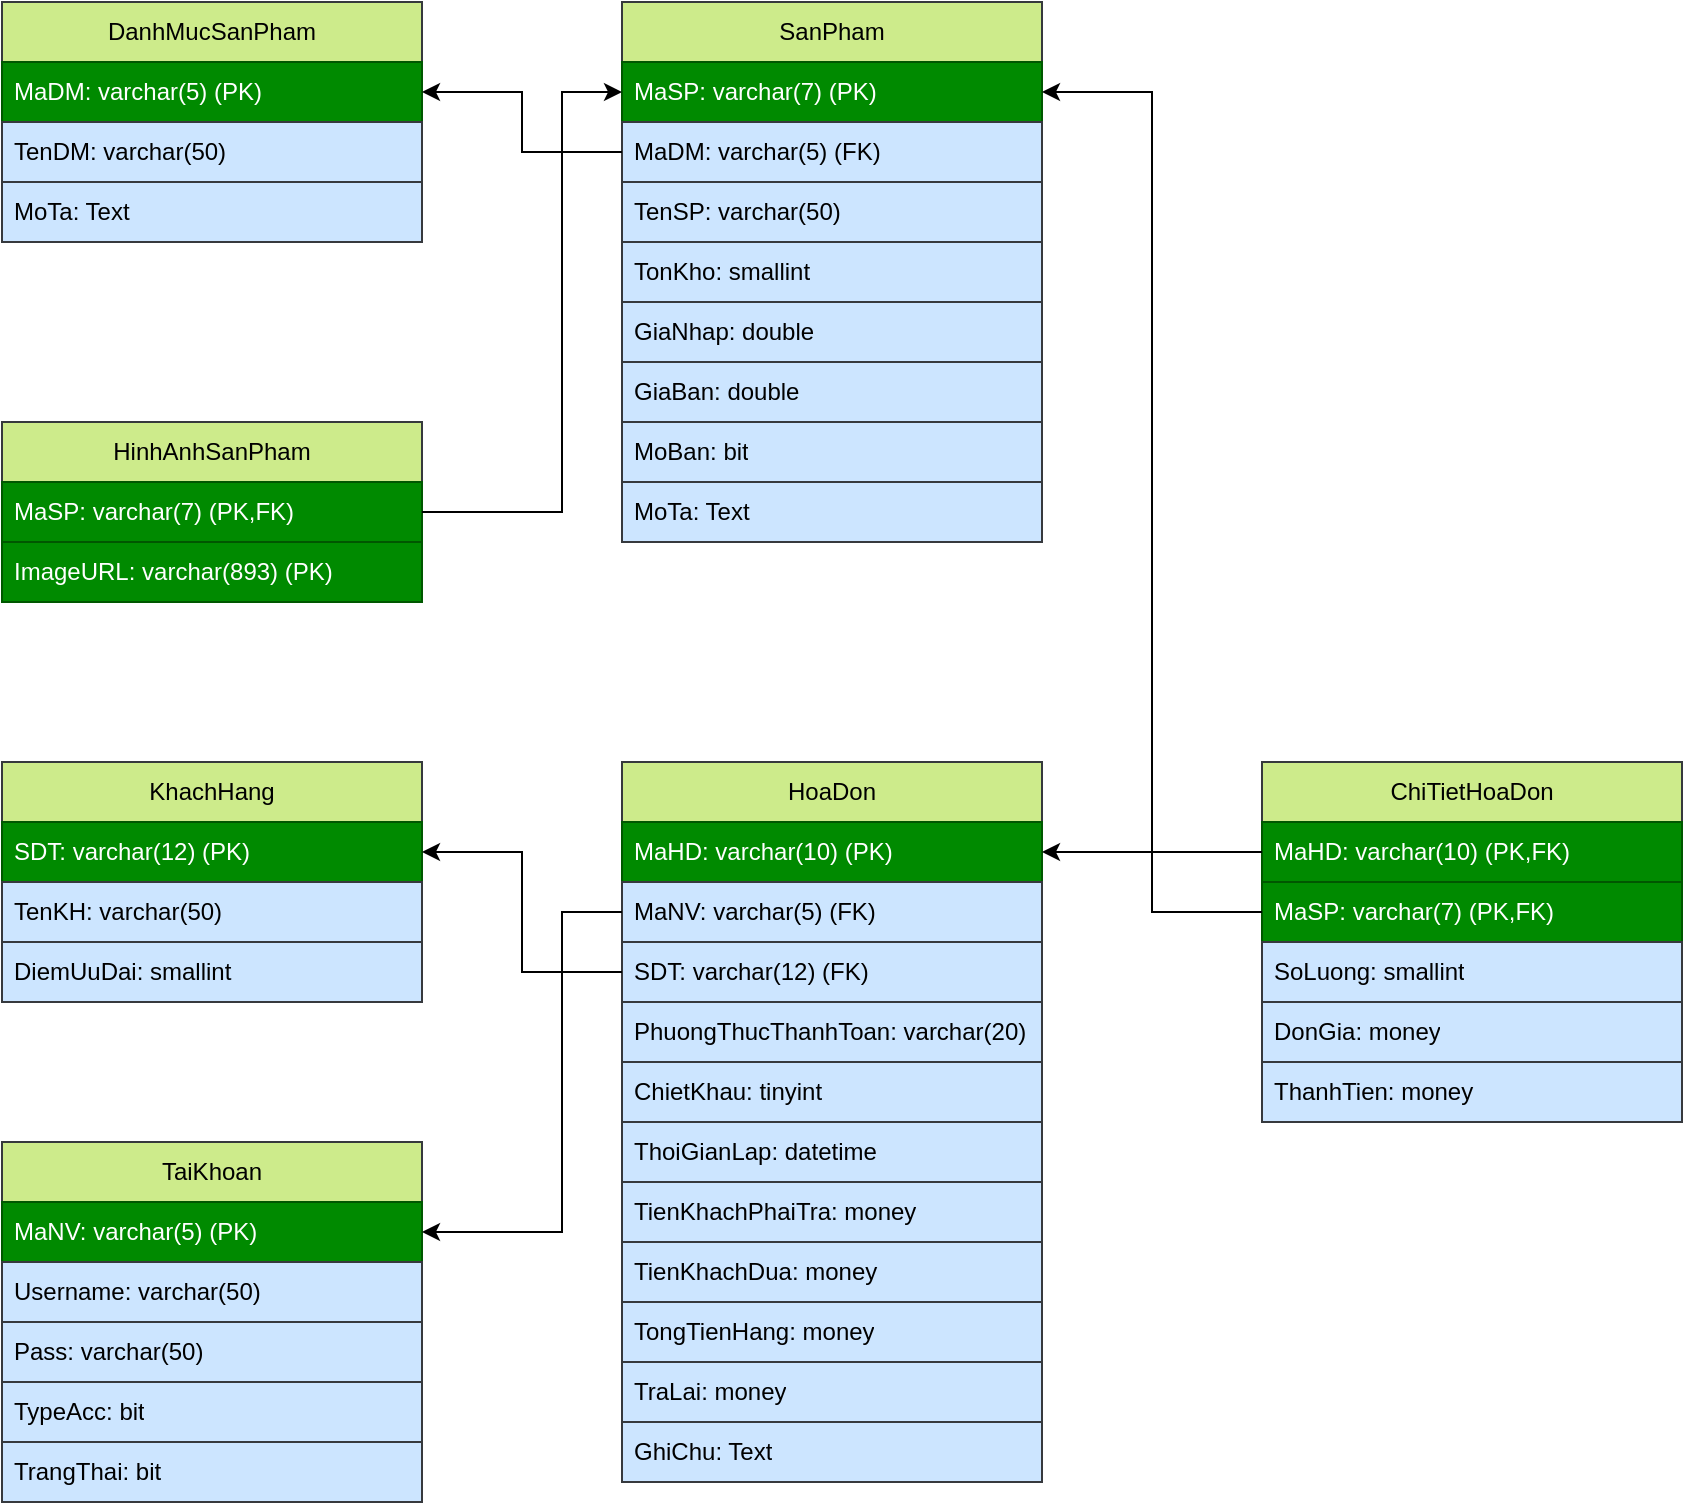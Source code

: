 <mxfile version="24.2.0" type="github">
  <diagram name="Page-1" id="WA5ubFRTKD3QvkJJHdfj">
    <mxGraphModel dx="228" dy="1775" grid="1" gridSize="10" guides="1" tooltips="1" connect="1" arrows="1" fold="1" page="1" pageScale="1" pageWidth="850" pageHeight="1100" math="0" shadow="0">
      <root>
        <mxCell id="0" />
        <mxCell id="1" parent="0" />
        <mxCell id="VPe-4zBBqvTvoNfRuDdH-1" value="HoaDon" style="swimlane;fontStyle=0;childLayout=stackLayout;horizontal=1;startSize=30;horizontalStack=0;resizeParent=1;resizeParentMax=0;resizeLast=0;collapsible=1;marginBottom=0;whiteSpace=wrap;html=1;fillColor=#cdeb8b;strokeColor=#36393d;" parent="1" vertex="1">
          <mxGeometry x="310" y="260" width="210" height="360" as="geometry" />
        </mxCell>
        <mxCell id="VPe-4zBBqvTvoNfRuDdH-2" value="MaHD: varchar(10) (PK)" style="text;strokeColor=#005700;fillColor=#008a00;align=left;verticalAlign=middle;spacingLeft=4;spacingRight=4;overflow=hidden;points=[[0,0.5],[1,0.5]];portConstraint=eastwest;rotatable=0;whiteSpace=wrap;html=1;fontColor=#ffffff;" parent="VPe-4zBBqvTvoNfRuDdH-1" vertex="1">
          <mxGeometry y="30" width="210" height="30" as="geometry" />
        </mxCell>
        <mxCell id="VPe-4zBBqvTvoNfRuDdH-7" value="MaNV: varchar(5) (FK)" style="text;strokeColor=#36393d;fillColor=#cce5ff;align=left;verticalAlign=middle;spacingLeft=4;spacingRight=4;overflow=hidden;points=[[0,0.5],[1,0.5]];portConstraint=eastwest;rotatable=0;whiteSpace=wrap;html=1;" parent="VPe-4zBBqvTvoNfRuDdH-1" vertex="1">
          <mxGeometry y="60" width="210" height="30" as="geometry" />
        </mxCell>
        <mxCell id="VPe-4zBBqvTvoNfRuDdH-8" value="SDT: varchar(12) (FK)" style="text;strokeColor=#36393d;fillColor=#cce5ff;align=left;verticalAlign=middle;spacingLeft=4;spacingRight=4;overflow=hidden;points=[[0,0.5],[1,0.5]];portConstraint=eastwest;rotatable=0;whiteSpace=wrap;html=1;" parent="VPe-4zBBqvTvoNfRuDdH-1" vertex="1">
          <mxGeometry y="90" width="210" height="30" as="geometry" />
        </mxCell>
        <mxCell id="VPe-4zBBqvTvoNfRuDdH-3" value="PhuongThucThanhToan: varchar(20)" style="text;strokeColor=#36393d;fillColor=#cce5ff;align=left;verticalAlign=middle;spacingLeft=4;spacingRight=4;overflow=hidden;points=[[0,0.5],[1,0.5]];portConstraint=eastwest;rotatable=0;whiteSpace=wrap;html=1;" parent="VPe-4zBBqvTvoNfRuDdH-1" vertex="1">
          <mxGeometry y="120" width="210" height="30" as="geometry" />
        </mxCell>
        <mxCell id="VPe-4zBBqvTvoNfRuDdH-5" value="ChietKhau: tinyint" style="text;strokeColor=#36393d;fillColor=#cce5ff;align=left;verticalAlign=middle;spacingLeft=4;spacingRight=4;overflow=hidden;points=[[0,0.5],[1,0.5]];portConstraint=eastwest;rotatable=0;whiteSpace=wrap;html=1;" parent="VPe-4zBBqvTvoNfRuDdH-1" vertex="1">
          <mxGeometry y="150" width="210" height="30" as="geometry" />
        </mxCell>
        <mxCell id="VPe-4zBBqvTvoNfRuDdH-6" value="ThoiGianLap: datetime" style="text;strokeColor=#36393d;fillColor=#cce5ff;align=left;verticalAlign=middle;spacingLeft=4;spacingRight=4;overflow=hidden;points=[[0,0.5],[1,0.5]];portConstraint=eastwest;rotatable=0;whiteSpace=wrap;html=1;" parent="VPe-4zBBqvTvoNfRuDdH-1" vertex="1">
          <mxGeometry y="180" width="210" height="30" as="geometry" />
        </mxCell>
        <mxCell id="VPe-4zBBqvTvoNfRuDdH-10" value="TienKhachPhaiTra: money" style="text;strokeColor=#36393d;fillColor=#cce5ff;align=left;verticalAlign=middle;spacingLeft=4;spacingRight=4;overflow=hidden;points=[[0,0.5],[1,0.5]];portConstraint=eastwest;rotatable=0;whiteSpace=wrap;html=1;" parent="VPe-4zBBqvTvoNfRuDdH-1" vertex="1">
          <mxGeometry y="210" width="210" height="30" as="geometry" />
        </mxCell>
        <mxCell id="VPe-4zBBqvTvoNfRuDdH-9" value="TienKhachDua: money" style="text;strokeColor=#36393d;fillColor=#cce5ff;align=left;verticalAlign=middle;spacingLeft=4;spacingRight=4;overflow=hidden;points=[[0,0.5],[1,0.5]];portConstraint=eastwest;rotatable=0;whiteSpace=wrap;html=1;" parent="VPe-4zBBqvTvoNfRuDdH-1" vertex="1">
          <mxGeometry y="240" width="210" height="30" as="geometry" />
        </mxCell>
        <mxCell id="VPe-4zBBqvTvoNfRuDdH-11" value="TongTienHang: money" style="text;strokeColor=#36393d;fillColor=#cce5ff;align=left;verticalAlign=middle;spacingLeft=4;spacingRight=4;overflow=hidden;points=[[0,0.5],[1,0.5]];portConstraint=eastwest;rotatable=0;whiteSpace=wrap;html=1;" parent="VPe-4zBBqvTvoNfRuDdH-1" vertex="1">
          <mxGeometry y="270" width="210" height="30" as="geometry" />
        </mxCell>
        <mxCell id="VPe-4zBBqvTvoNfRuDdH-4" value="TraLai: money" style="text;strokeColor=#36393d;fillColor=#cce5ff;align=left;verticalAlign=middle;spacingLeft=4;spacingRight=4;overflow=hidden;points=[[0,0.5],[1,0.5]];portConstraint=eastwest;rotatable=0;whiteSpace=wrap;html=1;" parent="VPe-4zBBqvTvoNfRuDdH-1" vertex="1">
          <mxGeometry y="300" width="210" height="30" as="geometry" />
        </mxCell>
        <mxCell id="WGkT2t9wvVxW1ktAEM02-12" value="GhiChu: Text" style="text;strokeColor=#36393d;fillColor=#cce5ff;align=left;verticalAlign=middle;spacingLeft=4;spacingRight=4;overflow=hidden;points=[[0,0.5],[1,0.5]];portConstraint=eastwest;rotatable=0;whiteSpace=wrap;html=1;" vertex="1" parent="VPe-4zBBqvTvoNfRuDdH-1">
          <mxGeometry y="330" width="210" height="30" as="geometry" />
        </mxCell>
        <mxCell id="VPe-4zBBqvTvoNfRuDdH-12" value="ChiTietHoaDon" style="swimlane;fontStyle=0;childLayout=stackLayout;horizontal=1;startSize=30;horizontalStack=0;resizeParent=1;resizeParentMax=0;resizeLast=0;collapsible=1;marginBottom=0;whiteSpace=wrap;html=1;fillColor=#cdeb8b;strokeColor=#36393d;" parent="1" vertex="1">
          <mxGeometry x="630" y="260" width="210" height="180" as="geometry" />
        </mxCell>
        <mxCell id="VPe-4zBBqvTvoNfRuDdH-13" value="MaHD: varchar(10) (PK,FK)" style="text;strokeColor=#005700;fillColor=#008a00;align=left;verticalAlign=middle;spacingLeft=4;spacingRight=4;overflow=hidden;points=[[0,0.5],[1,0.5]];portConstraint=eastwest;rotatable=0;whiteSpace=wrap;html=1;fontColor=#ffffff;" parent="VPe-4zBBqvTvoNfRuDdH-12" vertex="1">
          <mxGeometry y="30" width="210" height="30" as="geometry" />
        </mxCell>
        <mxCell id="VPe-4zBBqvTvoNfRuDdH-14" value="MaSP: varchar(7) (PK,FK)" style="text;strokeColor=#005700;fillColor=#008a00;align=left;verticalAlign=middle;spacingLeft=4;spacingRight=4;overflow=hidden;points=[[0,0.5],[1,0.5]];portConstraint=eastwest;rotatable=0;whiteSpace=wrap;html=1;fontColor=#ffffff;" parent="VPe-4zBBqvTvoNfRuDdH-12" vertex="1">
          <mxGeometry y="60" width="210" height="30" as="geometry" />
        </mxCell>
        <mxCell id="VPe-4zBBqvTvoNfRuDdH-15" value="SoLuong: smallint" style="text;strokeColor=#36393d;fillColor=#cce5ff;align=left;verticalAlign=middle;spacingLeft=4;spacingRight=4;overflow=hidden;points=[[0,0.5],[1,0.5]];portConstraint=eastwest;rotatable=0;whiteSpace=wrap;html=1;" parent="VPe-4zBBqvTvoNfRuDdH-12" vertex="1">
          <mxGeometry y="90" width="210" height="30" as="geometry" />
        </mxCell>
        <mxCell id="VPe-4zBBqvTvoNfRuDdH-16" value="DonGia: money" style="text;strokeColor=#36393d;fillColor=#cce5ff;align=left;verticalAlign=middle;spacingLeft=4;spacingRight=4;overflow=hidden;points=[[0,0.5],[1,0.5]];portConstraint=eastwest;rotatable=0;whiteSpace=wrap;html=1;" parent="VPe-4zBBqvTvoNfRuDdH-12" vertex="1">
          <mxGeometry y="120" width="210" height="30" as="geometry" />
        </mxCell>
        <mxCell id="VPe-4zBBqvTvoNfRuDdH-17" value="ThanhTien: money" style="text;strokeColor=#36393d;fillColor=#cce5ff;align=left;verticalAlign=middle;spacingLeft=4;spacingRight=4;overflow=hidden;points=[[0,0.5],[1,0.5]];portConstraint=eastwest;rotatable=0;whiteSpace=wrap;html=1;" parent="VPe-4zBBqvTvoNfRuDdH-12" vertex="1">
          <mxGeometry y="150" width="210" height="30" as="geometry" />
        </mxCell>
        <mxCell id="VPe-4zBBqvTvoNfRuDdH-23" style="edgeStyle=orthogonalEdgeStyle;rounded=0;orthogonalLoop=1;jettySize=auto;html=1;exitX=0;exitY=0.5;exitDx=0;exitDy=0;entryX=1;entryY=0.5;entryDx=0;entryDy=0;" parent="1" source="VPe-4zBBqvTvoNfRuDdH-13" target="VPe-4zBBqvTvoNfRuDdH-2" edge="1">
          <mxGeometry relative="1" as="geometry" />
        </mxCell>
        <mxCell id="VPe-4zBBqvTvoNfRuDdH-24" value="KhachHang" style="swimlane;fontStyle=0;childLayout=stackLayout;horizontal=1;startSize=30;horizontalStack=0;resizeParent=1;resizeParentMax=0;resizeLast=0;collapsible=1;marginBottom=0;whiteSpace=wrap;html=1;fillColor=#cdeb8b;strokeColor=#36393d;" parent="1" vertex="1">
          <mxGeometry y="260" width="210" height="120" as="geometry" />
        </mxCell>
        <mxCell id="VPe-4zBBqvTvoNfRuDdH-25" value="SDT: varchar(12) (PK)" style="text;strokeColor=#005700;fillColor=#008a00;align=left;verticalAlign=middle;spacingLeft=4;spacingRight=4;overflow=hidden;points=[[0,0.5],[1,0.5]];portConstraint=eastwest;rotatable=0;whiteSpace=wrap;html=1;fontColor=#ffffff;" parent="VPe-4zBBqvTvoNfRuDdH-24" vertex="1">
          <mxGeometry y="30" width="210" height="30" as="geometry" />
        </mxCell>
        <mxCell id="VPe-4zBBqvTvoNfRuDdH-26" value="TenKH: varchar(50)" style="text;strokeColor=#36393d;fillColor=#cce5ff;align=left;verticalAlign=middle;spacingLeft=4;spacingRight=4;overflow=hidden;points=[[0,0.5],[1,0.5]];portConstraint=eastwest;rotatable=0;whiteSpace=wrap;html=1;" parent="VPe-4zBBqvTvoNfRuDdH-24" vertex="1">
          <mxGeometry y="60" width="210" height="30" as="geometry" />
        </mxCell>
        <mxCell id="VPe-4zBBqvTvoNfRuDdH-27" value="DiemUuDai: smallint" style="text;strokeColor=#36393d;fillColor=#cce5ff;align=left;verticalAlign=middle;spacingLeft=4;spacingRight=4;overflow=hidden;points=[[0,0.5],[1,0.5]];portConstraint=eastwest;rotatable=0;whiteSpace=wrap;html=1;" parent="VPe-4zBBqvTvoNfRuDdH-24" vertex="1">
          <mxGeometry y="90" width="210" height="30" as="geometry" />
        </mxCell>
        <mxCell id="VPe-4zBBqvTvoNfRuDdH-31" value="SanPham" style="swimlane;fontStyle=0;childLayout=stackLayout;horizontal=1;startSize=30;horizontalStack=0;resizeParent=1;resizeParentMax=0;resizeLast=0;collapsible=1;marginBottom=0;whiteSpace=wrap;html=1;fillColor=#cdeb8b;strokeColor=#36393d;" parent="1" vertex="1">
          <mxGeometry x="310" y="-120" width="210" height="270" as="geometry" />
        </mxCell>
        <mxCell id="VPe-4zBBqvTvoNfRuDdH-32" value="MaSP: varchar(7) (PK)" style="text;strokeColor=#005700;fillColor=#008a00;align=left;verticalAlign=middle;spacingLeft=4;spacingRight=4;overflow=hidden;points=[[0,0.5],[1,0.5]];portConstraint=eastwest;rotatable=0;whiteSpace=wrap;html=1;fontColor=#ffffff;" parent="VPe-4zBBqvTvoNfRuDdH-31" vertex="1">
          <mxGeometry y="30" width="210" height="30" as="geometry" />
        </mxCell>
        <mxCell id="VPe-4zBBqvTvoNfRuDdH-53" value="MaDM: varchar(5) (FK)" style="text;strokeColor=#36393d;fillColor=#cce5ff;align=left;verticalAlign=middle;spacingLeft=4;spacingRight=4;overflow=hidden;points=[[0,0.5],[1,0.5]];portConstraint=eastwest;rotatable=0;whiteSpace=wrap;html=1;" parent="VPe-4zBBqvTvoNfRuDdH-31" vertex="1">
          <mxGeometry y="60" width="210" height="30" as="geometry" />
        </mxCell>
        <mxCell id="VPe-4zBBqvTvoNfRuDdH-57" value="TenSP: varchar(50)" style="text;strokeColor=#36393d;fillColor=#cce5ff;align=left;verticalAlign=middle;spacingLeft=4;spacingRight=4;overflow=hidden;points=[[0,0.5],[1,0.5]];portConstraint=eastwest;rotatable=0;whiteSpace=wrap;html=1;" parent="VPe-4zBBqvTvoNfRuDdH-31" vertex="1">
          <mxGeometry y="90" width="210" height="30" as="geometry" />
        </mxCell>
        <mxCell id="VPe-4zBBqvTvoNfRuDdH-36" value="TonKho: smallint" style="text;strokeColor=#36393d;fillColor=#cce5ff;align=left;verticalAlign=middle;spacingLeft=4;spacingRight=4;overflow=hidden;points=[[0,0.5],[1,0.5]];portConstraint=eastwest;rotatable=0;whiteSpace=wrap;html=1;" parent="VPe-4zBBqvTvoNfRuDdH-31" vertex="1">
          <mxGeometry y="120" width="210" height="30" as="geometry" />
        </mxCell>
        <mxCell id="VPe-4zBBqvTvoNfRuDdH-55" value="GiaNhap: double" style="text;strokeColor=#36393d;fillColor=#cce5ff;align=left;verticalAlign=middle;spacingLeft=4;spacingRight=4;overflow=hidden;points=[[0,0.5],[1,0.5]];portConstraint=eastwest;rotatable=0;whiteSpace=wrap;html=1;" parent="VPe-4zBBqvTvoNfRuDdH-31" vertex="1">
          <mxGeometry y="150" width="210" height="30" as="geometry" />
        </mxCell>
        <mxCell id="VPe-4zBBqvTvoNfRuDdH-56" value="GiaBan: double" style="text;strokeColor=#36393d;fillColor=#cce5ff;align=left;verticalAlign=middle;spacingLeft=4;spacingRight=4;overflow=hidden;points=[[0,0.5],[1,0.5]];portConstraint=eastwest;rotatable=0;whiteSpace=wrap;html=1;" parent="VPe-4zBBqvTvoNfRuDdH-31" vertex="1">
          <mxGeometry y="180" width="210" height="30" as="geometry" />
        </mxCell>
        <mxCell id="VPe-4zBBqvTvoNfRuDdH-58" value="MoBan: bit&lt;span style=&quot;caret-color: rgba(0, 0, 0, 0); color: rgba(0, 0, 0, 0); font-family: monospace; font-size: 0px; white-space: nowrap;&quot;&gt;%3CmxGraphModel%3E%3Croot%3E%3CmxCell%20id%3D%220%22%2F%3E%3CmxCell%20id%3D%221%22%20parent%3D%220%22%2F%3E%3CmxCell%20id%3D%222%22%20value%3D%22GiaNhap%3A%20float%22%20style%3D%22text%3BstrokeColor%3D%2336393d%3BfillColor%3D%23cce5ff%3Balign%3Dleft%3BverticalAlign%3Dmiddle%3BspacingLeft%3D4%3BspacingRight%3D4%3Boverflow%3Dhidden%3Bpoints%3D%5B%5B0%2C0.5%5D%2C%5B1%2C0.5%5D%5D%3BportConstraint%3Deastwest%3Brotatable%3D0%3BwhiteSpace%3Dwrap%3Bhtml%3D1%3B%22%20vertex%3D%221%22%20parent%3D%221%22%3E%3CmxGeometry%20x%3D%22310%22%20y%3D%22120%22%20width%3D%22210%22%20height%3D%2230%22%20as%3D%22geometry%22%2F%3E%3C%2FmxCell%3E%3C%2Froot%3E%3C%2FmxGraphMode&lt;/span&gt;" style="text;strokeColor=#36393d;fillColor=#cce5ff;align=left;verticalAlign=middle;spacingLeft=4;spacingRight=4;overflow=hidden;points=[[0,0.5],[1,0.5]];portConstraint=eastwest;rotatable=0;whiteSpace=wrap;html=1;" parent="VPe-4zBBqvTvoNfRuDdH-31" vertex="1">
          <mxGeometry y="210" width="210" height="30" as="geometry" />
        </mxCell>
        <mxCell id="VPe-4zBBqvTvoNfRuDdH-61" value="MoTa: Text" style="text;strokeColor=#36393d;fillColor=#cce5ff;align=left;verticalAlign=middle;spacingLeft=4;spacingRight=4;overflow=hidden;points=[[0,0.5],[1,0.5]];portConstraint=eastwest;rotatable=0;whiteSpace=wrap;html=1;" parent="VPe-4zBBqvTvoNfRuDdH-31" vertex="1">
          <mxGeometry y="240" width="210" height="30" as="geometry" />
        </mxCell>
        <mxCell id="VPe-4zBBqvTvoNfRuDdH-38" style="edgeStyle=orthogonalEdgeStyle;rounded=0;orthogonalLoop=1;jettySize=auto;html=1;exitX=0;exitY=0.5;exitDx=0;exitDy=0;entryX=1;entryY=0.5;entryDx=0;entryDy=0;" parent="1" source="VPe-4zBBqvTvoNfRuDdH-8" target="VPe-4zBBqvTvoNfRuDdH-25" edge="1">
          <mxGeometry relative="1" as="geometry" />
        </mxCell>
        <mxCell id="VPe-4zBBqvTvoNfRuDdH-39" value="TaiKhoan" style="swimlane;fontStyle=0;childLayout=stackLayout;horizontal=1;startSize=30;horizontalStack=0;resizeParent=1;resizeParentMax=0;resizeLast=0;collapsible=1;marginBottom=0;whiteSpace=wrap;html=1;fillColor=#cdeb8b;strokeColor=#36393d;" parent="1" vertex="1">
          <mxGeometry y="450" width="210" height="180" as="geometry" />
        </mxCell>
        <mxCell id="VPe-4zBBqvTvoNfRuDdH-40" value="MaNV: varchar(5) (PK)" style="text;strokeColor=#005700;fillColor=#008a00;align=left;verticalAlign=middle;spacingLeft=4;spacingRight=4;overflow=hidden;points=[[0,0.5],[1,0.5]];portConstraint=eastwest;rotatable=0;whiteSpace=wrap;html=1;fontColor=#ffffff;" parent="VPe-4zBBqvTvoNfRuDdH-39" vertex="1">
          <mxGeometry y="30" width="210" height="30" as="geometry" />
        </mxCell>
        <mxCell id="VPe-4zBBqvTvoNfRuDdH-41" value="Username: varchar(50)" style="text;strokeColor=#36393d;fillColor=#cce5ff;align=left;verticalAlign=middle;spacingLeft=4;spacingRight=4;overflow=hidden;points=[[0,0.5],[1,0.5]];portConstraint=eastwest;rotatable=0;whiteSpace=wrap;html=1;" parent="VPe-4zBBqvTvoNfRuDdH-39" vertex="1">
          <mxGeometry y="60" width="210" height="30" as="geometry" />
        </mxCell>
        <mxCell id="VPe-4zBBqvTvoNfRuDdH-42" value="Pass: varchar(50)" style="text;strokeColor=#36393d;fillColor=#cce5ff;align=left;verticalAlign=middle;spacingLeft=4;spacingRight=4;overflow=hidden;points=[[0,0.5],[1,0.5]];portConstraint=eastwest;rotatable=0;whiteSpace=wrap;html=1;" parent="VPe-4zBBqvTvoNfRuDdH-39" vertex="1">
          <mxGeometry y="90" width="210" height="30" as="geometry" />
        </mxCell>
        <mxCell id="VPe-4zBBqvTvoNfRuDdH-43" value="TypeAcc: bit" style="text;strokeColor=#36393d;fillColor=#cce5ff;align=left;verticalAlign=middle;spacingLeft=4;spacingRight=4;overflow=hidden;points=[[0,0.5],[1,0.5]];portConstraint=eastwest;rotatable=0;whiteSpace=wrap;html=1;" parent="VPe-4zBBqvTvoNfRuDdH-39" vertex="1">
          <mxGeometry y="120" width="210" height="30" as="geometry" />
        </mxCell>
        <mxCell id="VPe-4zBBqvTvoNfRuDdH-44" value="TrangThai: bit" style="text;strokeColor=#36393d;fillColor=#cce5ff;align=left;verticalAlign=middle;spacingLeft=4;spacingRight=4;overflow=hidden;points=[[0,0.5],[1,0.5]];portConstraint=eastwest;rotatable=0;whiteSpace=wrap;html=1;" parent="VPe-4zBBqvTvoNfRuDdH-39" vertex="1">
          <mxGeometry y="150" width="210" height="30" as="geometry" />
        </mxCell>
        <mxCell id="VPe-4zBBqvTvoNfRuDdH-45" style="edgeStyle=orthogonalEdgeStyle;rounded=0;orthogonalLoop=1;jettySize=auto;html=1;exitX=1;exitY=0.25;exitDx=0;exitDy=0;entryX=1;entryY=0.5;entryDx=0;entryDy=0;" parent="VPe-4zBBqvTvoNfRuDdH-39" source="VPe-4zBBqvTvoNfRuDdH-39" target="VPe-4zBBqvTvoNfRuDdH-40" edge="1">
          <mxGeometry relative="1" as="geometry" />
        </mxCell>
        <mxCell id="VPe-4zBBqvTvoNfRuDdH-46" style="edgeStyle=orthogonalEdgeStyle;rounded=0;orthogonalLoop=1;jettySize=auto;html=1;exitX=0;exitY=0.5;exitDx=0;exitDy=0;entryX=1;entryY=0.25;entryDx=0;entryDy=0;" parent="1" source="VPe-4zBBqvTvoNfRuDdH-7" target="VPe-4zBBqvTvoNfRuDdH-39" edge="1">
          <mxGeometry relative="1" as="geometry">
            <mxPoint x="270" y="550" as="targetPoint" />
            <Array as="points">
              <mxPoint x="280" y="335" />
              <mxPoint x="280" y="495" />
            </Array>
          </mxGeometry>
        </mxCell>
        <mxCell id="VPe-4zBBqvTvoNfRuDdH-47" value="DanhMucSanPham" style="swimlane;fontStyle=0;childLayout=stackLayout;horizontal=1;startSize=30;horizontalStack=0;resizeParent=1;resizeParentMax=0;resizeLast=0;collapsible=1;marginBottom=0;whiteSpace=wrap;html=1;fillColor=#cdeb8b;strokeColor=#36393d;" parent="1" vertex="1">
          <mxGeometry y="-120" width="210" height="120" as="geometry" />
        </mxCell>
        <mxCell id="VPe-4zBBqvTvoNfRuDdH-48" value="MaDM: varchar(5) (PK)" style="text;strokeColor=#005700;fillColor=#008a00;align=left;verticalAlign=middle;spacingLeft=4;spacingRight=4;overflow=hidden;points=[[0,0.5],[1,0.5]];portConstraint=eastwest;rotatable=0;whiteSpace=wrap;html=1;fontColor=#ffffff;" parent="VPe-4zBBqvTvoNfRuDdH-47" vertex="1">
          <mxGeometry y="30" width="210" height="30" as="geometry" />
        </mxCell>
        <mxCell id="VPe-4zBBqvTvoNfRuDdH-49" value="TenDM: varchar(50)" style="text;strokeColor=#36393d;fillColor=#cce5ff;align=left;verticalAlign=middle;spacingLeft=4;spacingRight=4;overflow=hidden;points=[[0,0.5],[1,0.5]];portConstraint=eastwest;rotatable=0;whiteSpace=wrap;html=1;" parent="VPe-4zBBqvTvoNfRuDdH-47" vertex="1">
          <mxGeometry y="60" width="210" height="30" as="geometry" />
        </mxCell>
        <mxCell id="VPe-4zBBqvTvoNfRuDdH-50" value="MoTa: Text" style="text;strokeColor=#36393d;fillColor=#cce5ff;align=left;verticalAlign=middle;spacingLeft=4;spacingRight=4;overflow=hidden;points=[[0,0.5],[1,0.5]];portConstraint=eastwest;rotatable=0;whiteSpace=wrap;html=1;" parent="VPe-4zBBqvTvoNfRuDdH-47" vertex="1">
          <mxGeometry y="90" width="210" height="30" as="geometry" />
        </mxCell>
        <mxCell id="VPe-4zBBqvTvoNfRuDdH-60" style="edgeStyle=orthogonalEdgeStyle;rounded=0;orthogonalLoop=1;jettySize=auto;html=1;exitX=0;exitY=0.5;exitDx=0;exitDy=0;entryX=1;entryY=0.5;entryDx=0;entryDy=0;" parent="1" source="VPe-4zBBqvTvoNfRuDdH-14" target="VPe-4zBBqvTvoNfRuDdH-32" edge="1">
          <mxGeometry relative="1" as="geometry" />
        </mxCell>
        <mxCell id="VPe-4zBBqvTvoNfRuDdH-63" style="edgeStyle=orthogonalEdgeStyle;rounded=0;orthogonalLoop=1;jettySize=auto;html=1;exitX=0;exitY=0.5;exitDx=0;exitDy=0;entryX=1;entryY=0.5;entryDx=0;entryDy=0;" parent="1" source="VPe-4zBBqvTvoNfRuDdH-53" target="VPe-4zBBqvTvoNfRuDdH-48" edge="1">
          <mxGeometry relative="1" as="geometry" />
        </mxCell>
        <mxCell id="WGkT2t9wvVxW1ktAEM02-5" value="HinhAnhSanPham" style="swimlane;fontStyle=0;childLayout=stackLayout;horizontal=1;startSize=30;horizontalStack=0;resizeParent=1;resizeParentMax=0;resizeLast=0;collapsible=1;marginBottom=0;whiteSpace=wrap;html=1;fillColor=#cdeb8b;strokeColor=#36393d;" vertex="1" parent="1">
          <mxGeometry y="90" width="210" height="90" as="geometry" />
        </mxCell>
        <mxCell id="WGkT2t9wvVxW1ktAEM02-6" value="MaSP: varchar(7) (PK,FK)" style="text;strokeColor=#005700;fillColor=#008a00;align=left;verticalAlign=middle;spacingLeft=4;spacingRight=4;overflow=hidden;points=[[0,0.5],[1,0.5]];portConstraint=eastwest;rotatable=0;whiteSpace=wrap;html=1;fontColor=#ffffff;" vertex="1" parent="WGkT2t9wvVxW1ktAEM02-5">
          <mxGeometry y="30" width="210" height="30" as="geometry" />
        </mxCell>
        <mxCell id="WGkT2t9wvVxW1ktAEM02-9" value="ImageURL: varchar(893) (PK)" style="text;strokeColor=#005700;fillColor=#008a00;align=left;verticalAlign=middle;spacingLeft=4;spacingRight=4;overflow=hidden;points=[[0,0.5],[1,0.5]];portConstraint=eastwest;rotatable=0;whiteSpace=wrap;html=1;fontColor=#ffffff;" vertex="1" parent="WGkT2t9wvVxW1ktAEM02-5">
          <mxGeometry y="60" width="210" height="30" as="geometry" />
        </mxCell>
        <mxCell id="WGkT2t9wvVxW1ktAEM02-11" style="edgeStyle=orthogonalEdgeStyle;rounded=0;orthogonalLoop=1;jettySize=auto;html=1;exitX=1;exitY=0.5;exitDx=0;exitDy=0;entryX=0;entryY=0.5;entryDx=0;entryDy=0;" edge="1" parent="1" source="WGkT2t9wvVxW1ktAEM02-6" target="VPe-4zBBqvTvoNfRuDdH-32">
          <mxGeometry relative="1" as="geometry">
            <Array as="points">
              <mxPoint x="280" y="135" />
              <mxPoint x="280" y="-75" />
            </Array>
          </mxGeometry>
        </mxCell>
      </root>
    </mxGraphModel>
  </diagram>
</mxfile>
